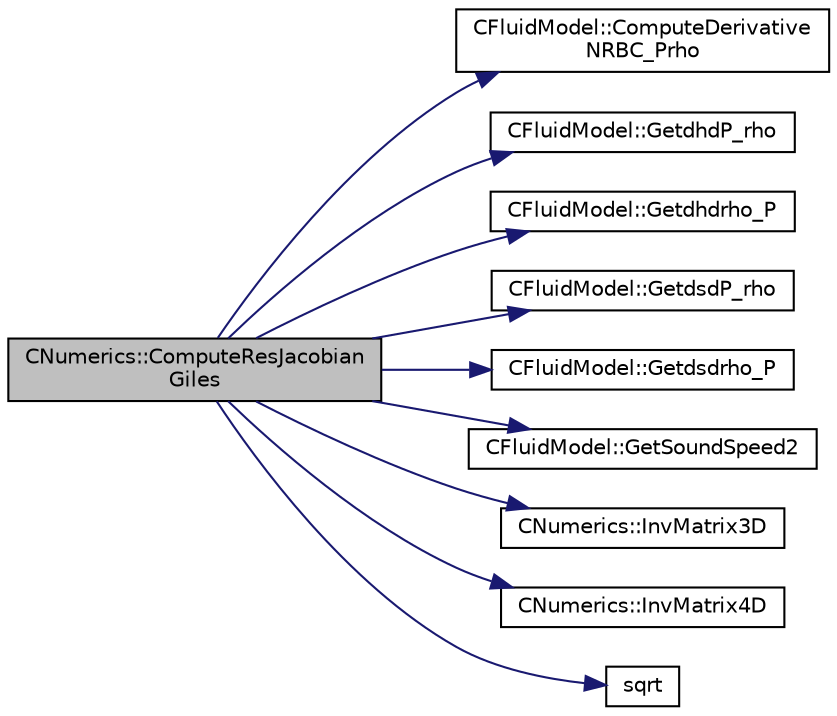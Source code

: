 digraph "CNumerics::ComputeResJacobianGiles"
{
 // LATEX_PDF_SIZE
  edge [fontname="Helvetica",fontsize="10",labelfontname="Helvetica",labelfontsize="10"];
  node [fontname="Helvetica",fontsize="10",shape=record];
  rankdir="LR";
  Node1 [label="CNumerics::ComputeResJacobian\lGiles",height=0.2,width=0.4,color="black", fillcolor="grey75", style="filled", fontcolor="black",tooltip="Computation of the flow Residual Jacobian Matrix for Non Reflecting BC."];
  Node1 -> Node2 [color="midnightblue",fontsize="10",style="solid",fontname="Helvetica"];
  Node2 [label="CFluidModel::ComputeDerivative\lNRBC_Prho",height=0.2,width=0.4,color="black", fillcolor="white", style="filled",URL="$classCFluidModel.html#a226cbc27397c0d0269e9df78f42c974f",tooltip="virtual member that would be different for each gas model implemented"];
  Node1 -> Node3 [color="midnightblue",fontsize="10",style="solid",fontname="Helvetica"];
  Node3 [label="CFluidModel::GetdhdP_rho",height=0.2,width=0.4,color="black", fillcolor="white", style="filled",URL="$classCFluidModel.html#aaebb5b92f374ca6c8c696fbf642dc007",tooltip="Get fluid enthalpy partial derivative."];
  Node1 -> Node4 [color="midnightblue",fontsize="10",style="solid",fontname="Helvetica"];
  Node4 [label="CFluidModel::Getdhdrho_P",height=0.2,width=0.4,color="black", fillcolor="white", style="filled",URL="$classCFluidModel.html#a196d36fd09e608028a023f6eb9160715",tooltip="Get fluid enthalpy partial derivative."];
  Node1 -> Node5 [color="midnightblue",fontsize="10",style="solid",fontname="Helvetica"];
  Node5 [label="CFluidModel::GetdsdP_rho",height=0.2,width=0.4,color="black", fillcolor="white", style="filled",URL="$classCFluidModel.html#afcfe9ba2886711451c1c5c70f7138bab",tooltip="Get fluid entropy partial derivative."];
  Node1 -> Node6 [color="midnightblue",fontsize="10",style="solid",fontname="Helvetica"];
  Node6 [label="CFluidModel::Getdsdrho_P",height=0.2,width=0.4,color="black", fillcolor="white", style="filled",URL="$classCFluidModel.html#a53352672d83cd3a166da80fee0a406aa",tooltip="Get fluid entropy partial derivative."];
  Node1 -> Node7 [color="midnightblue",fontsize="10",style="solid",fontname="Helvetica"];
  Node7 [label="CFluidModel::GetSoundSpeed2",height=0.2,width=0.4,color="black", fillcolor="white", style="filled",URL="$classCFluidModel.html#a654e55c4c6bb3914b40fbc27410876ba",tooltip="Get fluid speed of sound squared."];
  Node1 -> Node8 [color="midnightblue",fontsize="10",style="solid",fontname="Helvetica"];
  Node8 [label="CNumerics::InvMatrix3D",height=0.2,width=0.4,color="black", fillcolor="white", style="filled",URL="$classCNumerics.html#a72f1e3f5e61a4b3ad8f172ce921bda13",tooltip="Computate the inverse of a 3x3 matrix."];
  Node1 -> Node9 [color="midnightblue",fontsize="10",style="solid",fontname="Helvetica"];
  Node9 [label="CNumerics::InvMatrix4D",height=0.2,width=0.4,color="black", fillcolor="white", style="filled",URL="$classCNumerics.html#a271f11d139c5c639046715665dcaaffb",tooltip="Computate the inverse of a 4x4 matrix."];
  Node1 -> Node10 [color="midnightblue",fontsize="10",style="solid",fontname="Helvetica"];
  Node10 [label="sqrt",height=0.2,width=0.4,color="black", fillcolor="white", style="filled",URL="$group__SIMD.html#ga54a1925ab40fb4249ea255072520de35",tooltip=" "];
}
